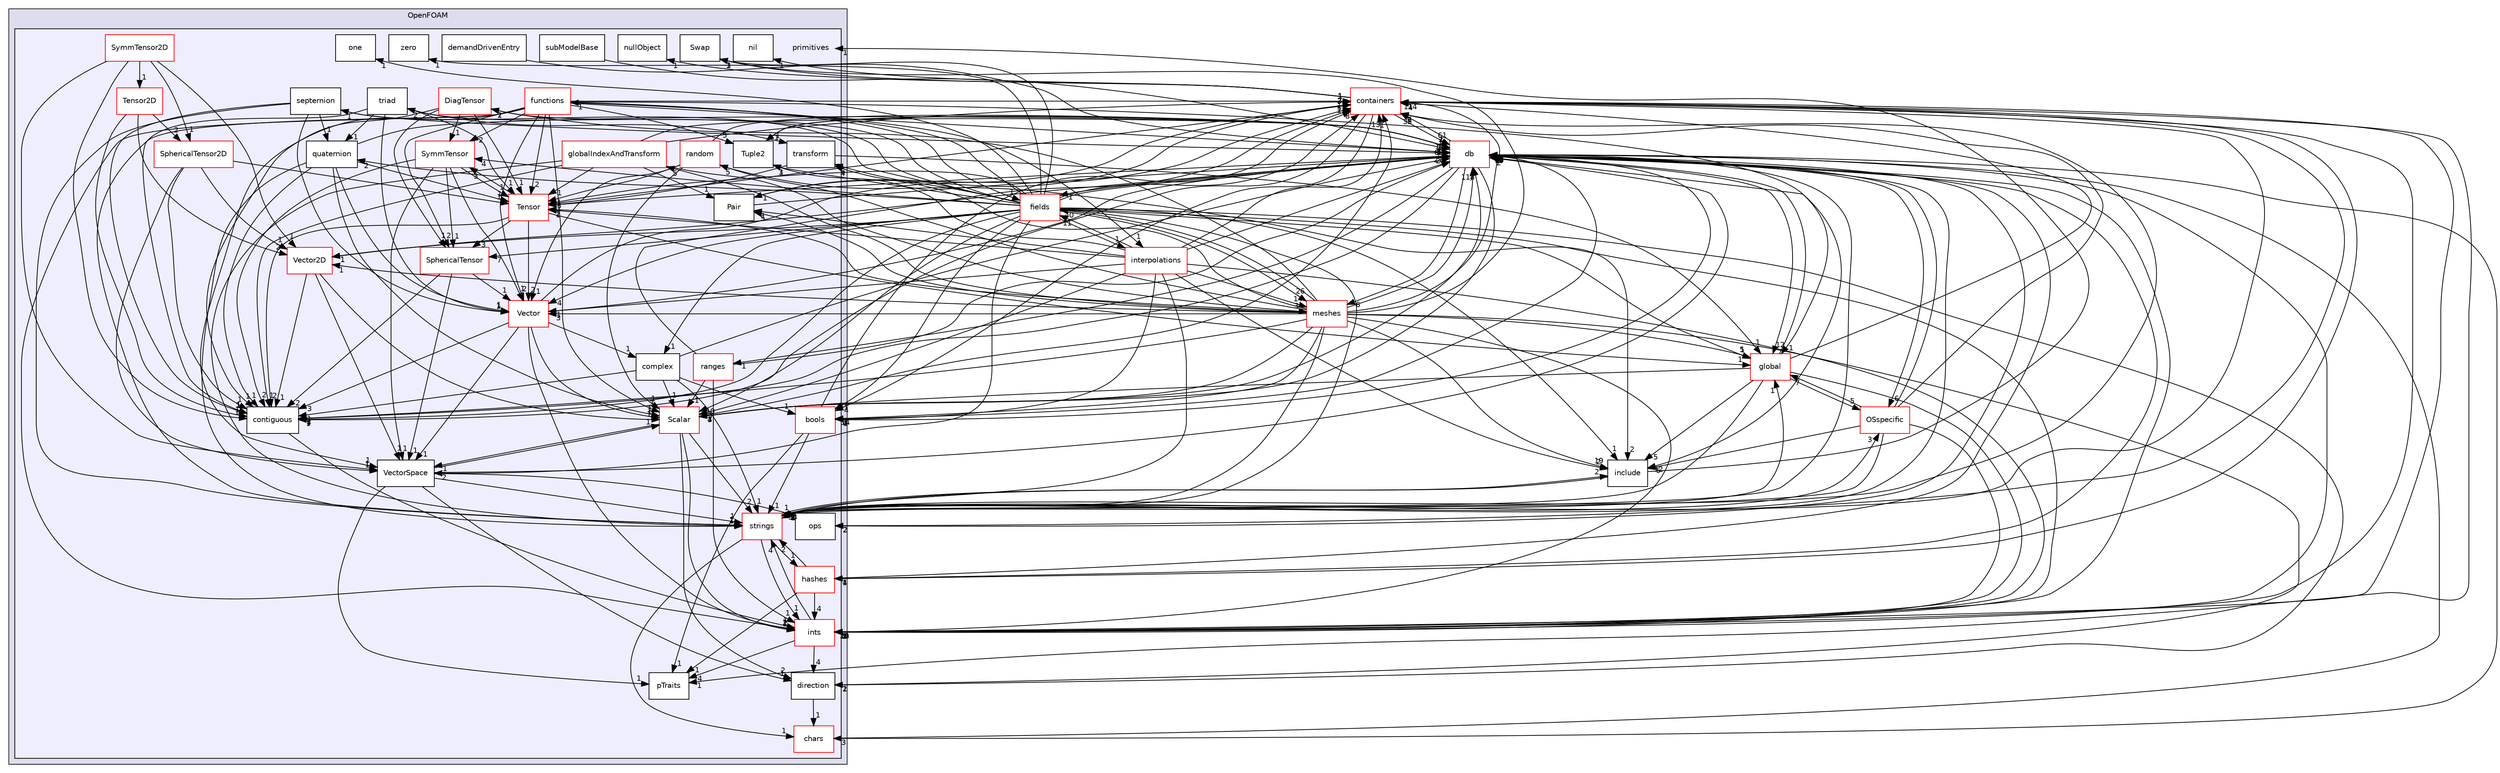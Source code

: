 digraph "src/OpenFOAM/primitives" {
  bgcolor=transparent;
  compound=true
  node [ fontsize="10", fontname="Helvetica"];
  edge [ labelfontsize="10", labelfontname="Helvetica"];
  subgraph clusterdir_c5473ff19b20e6ec4dfe5c310b3778a8 {
    graph [ bgcolor="#ddddee", pencolor="black", label="OpenFOAM" fontname="Helvetica", fontsize="10", URL="dir_c5473ff19b20e6ec4dfe5c310b3778a8.html"]
  subgraph clusterdir_3e50f45338116b169052b428016851aa {
    graph [ bgcolor="#eeeeff", pencolor="black", label="" URL="dir_3e50f45338116b169052b428016851aa.html"];
    dir_3e50f45338116b169052b428016851aa [shape=plaintext label="primitives"];
    dir_a082e25d5e52ccf3d098e28b00b761b2 [shape=box label="bools" color="red" fillcolor="white" style="filled" URL="dir_a082e25d5e52ccf3d098e28b00b761b2.html"];
    dir_88dabb3705a9b13be16987836626f570 [shape=box label="chars" color="red" fillcolor="white" style="filled" URL="dir_88dabb3705a9b13be16987836626f570.html"];
    dir_9b55caa1365775a4268140b8f5b75f1d [shape=box label="complex" color="black" fillcolor="white" style="filled" URL="dir_9b55caa1365775a4268140b8f5b75f1d.html"];
    dir_1b29830830533868fb04f0e807b2ad78 [shape=box label="contiguous" color="black" fillcolor="white" style="filled" URL="dir_1b29830830533868fb04f0e807b2ad78.html"];
    dir_1ed90ee36d758fb385aa8ec7e8669419 [shape=box label="demandDrivenEntry" color="black" fillcolor="white" style="filled" URL="dir_1ed90ee36d758fb385aa8ec7e8669419.html"];
    dir_537bace1925cccf901fb30a89ca4875a [shape=box label="DiagTensor" color="red" fillcolor="white" style="filled" URL="dir_537bace1925cccf901fb30a89ca4875a.html"];
    dir_19dbf0591cffda9f7a5a990739e1850d [shape=box label="direction" color="black" fillcolor="white" style="filled" URL="dir_19dbf0591cffda9f7a5a990739e1850d.html"];
    dir_d9e7e9a9f2a6b8c09f93ad92e1b15a84 [shape=box label="functions" color="red" fillcolor="white" style="filled" URL="dir_d9e7e9a9f2a6b8c09f93ad92e1b15a84.html"];
    dir_9dc1ed12f67003981c0fdb09742bb52c [shape=box label="globalIndexAndTransform" color="red" fillcolor="white" style="filled" URL="dir_9dc1ed12f67003981c0fdb09742bb52c.html"];
    dir_4283faa153a5178e565ef547cd992a0a [shape=box label="hashes" color="red" fillcolor="white" style="filled" URL="dir_4283faa153a5178e565ef547cd992a0a.html"];
    dir_086c067a0e64eeb439d30ae0c44248d8 [shape=box label="ints" color="red" fillcolor="white" style="filled" URL="dir_086c067a0e64eeb439d30ae0c44248d8.html"];
    dir_98f989b678dbf5309ce2e017b28f8821 [shape=box label="nil" color="black" fillcolor="white" style="filled" URL="dir_98f989b678dbf5309ce2e017b28f8821.html"];
    dir_7aca3e0a7045fc902b8f4d4bfc476d9f [shape=box label="nullObject" color="black" fillcolor="white" style="filled" URL="dir_7aca3e0a7045fc902b8f4d4bfc476d9f.html"];
    dir_688e2bf6a1af855b6f70d5e0e0f050d5 [shape=box label="one" color="black" fillcolor="white" style="filled" URL="dir_688e2bf6a1af855b6f70d5e0e0f050d5.html"];
    dir_a75a9acad7a860e8b6287c25a4913686 [shape=box label="ops" color="black" fillcolor="white" style="filled" URL="dir_a75a9acad7a860e8b6287c25a4913686.html"];
    dir_4866e0e18efe39e2716d157b44dfa36c [shape=box label="Pair" color="black" fillcolor="white" style="filled" URL="dir_4866e0e18efe39e2716d157b44dfa36c.html"];
    dir_a71222f4f105181f964ceb320add37f5 [shape=box label="pTraits" color="black" fillcolor="white" style="filled" URL="dir_a71222f4f105181f964ceb320add37f5.html"];
    dir_7f2355fb07e96b002f5e0fef21d9e5dc [shape=box label="quaternion" color="black" fillcolor="white" style="filled" URL="dir_7f2355fb07e96b002f5e0fef21d9e5dc.html"];
    dir_fe902bc9ff5b589eb0ead5d28c94889f [shape=box label="random" color="red" fillcolor="white" style="filled" URL="dir_fe902bc9ff5b589eb0ead5d28c94889f.html"];
    dir_4c2d2f51554615c82797d0537eafbb2e [shape=box label="ranges" color="red" fillcolor="white" style="filled" URL="dir_4c2d2f51554615c82797d0537eafbb2e.html"];
    dir_b4f4914e791ff496381862f16be45bae [shape=box label="Scalar" color="red" fillcolor="white" style="filled" URL="dir_b4f4914e791ff496381862f16be45bae.html"];
    dir_8ff6743b6a552605fbcfa0c2fa86cf35 [shape=box label="septernion" color="black" fillcolor="white" style="filled" URL="dir_8ff6743b6a552605fbcfa0c2fa86cf35.html"];
    dir_b065e1a4bed1b058c87ac57271f42191 [shape=box label="SphericalTensor" color="red" fillcolor="white" style="filled" URL="dir_b065e1a4bed1b058c87ac57271f42191.html"];
    dir_03cbbdc57deccee747de3682b626c91e [shape=box label="SphericalTensor2D" color="red" fillcolor="white" style="filled" URL="dir_03cbbdc57deccee747de3682b626c91e.html"];
    dir_ce1ee507886310df0e74ee2e624fbc88 [shape=box label="strings" color="red" fillcolor="white" style="filled" URL="dir_ce1ee507886310df0e74ee2e624fbc88.html"];
    dir_a5ab764987886a96b81db1b910e5c021 [shape=box label="subModelBase" color="black" fillcolor="white" style="filled" URL="dir_a5ab764987886a96b81db1b910e5c021.html"];
    dir_231fc2a74f204112d6236cb009e595a2 [shape=box label="Swap" color="black" fillcolor="white" style="filled" URL="dir_231fc2a74f204112d6236cb009e595a2.html"];
    dir_1dd80385453c5b0e9d626c2fdc4e90dc [shape=box label="SymmTensor" color="red" fillcolor="white" style="filled" URL="dir_1dd80385453c5b0e9d626c2fdc4e90dc.html"];
    dir_0c2340d1dbdaa835dd760c22e129bc79 [shape=box label="SymmTensor2D" color="red" fillcolor="white" style="filled" URL="dir_0c2340d1dbdaa835dd760c22e129bc79.html"];
    dir_15da0e2a135f43ffeb4645c968ce8ac7 [shape=box label="Tensor" color="red" fillcolor="white" style="filled" URL="dir_15da0e2a135f43ffeb4645c968ce8ac7.html"];
    dir_af3b3c32572abb73a47caea053f82d3c [shape=box label="Tensor2D" color="red" fillcolor="white" style="filled" URL="dir_af3b3c32572abb73a47caea053f82d3c.html"];
    dir_9cf74317c7eb616c4d20a1fef726f411 [shape=box label="transform" color="black" fillcolor="white" style="filled" URL="dir_9cf74317c7eb616c4d20a1fef726f411.html"];
    dir_7aa2f3f4e81b54d7787de8b5589ce6c4 [shape=box label="triad" color="black" fillcolor="white" style="filled" URL="dir_7aa2f3f4e81b54d7787de8b5589ce6c4.html"];
    dir_246f7a9c53924f474d87efd38f207066 [shape=box label="Tuple2" color="black" fillcolor="white" style="filled" URL="dir_246f7a9c53924f474d87efd38f207066.html"];
    dir_6ef5fbba1c02603637a533e2f686aa62 [shape=box label="Vector" color="red" fillcolor="white" style="filled" URL="dir_6ef5fbba1c02603637a533e2f686aa62.html"];
    dir_974ac155d7c04ce7d59446545c00b04b [shape=box label="Vector2D" color="red" fillcolor="white" style="filled" URL="dir_974ac155d7c04ce7d59446545c00b04b.html"];
    dir_67e43ffa00fdb90d8ab20f3d61175616 [shape=box label="VectorSpace" color="black" fillcolor="white" style="filled" URL="dir_67e43ffa00fdb90d8ab20f3d61175616.html"];
    dir_2de54a351530e9f436fe9bce6ce952a7 [shape=box label="zero" color="black" fillcolor="white" style="filled" URL="dir_2de54a351530e9f436fe9bce6ce952a7.html"];
  }
  }
  dir_962442b8f989d5529fab5e0f0e4ffb74 [shape=box label="fields" color="red" URL="dir_962442b8f989d5529fab5e0f0e4ffb74.html"];
  dir_19d0872053bde092be81d7fe3f56cbf7 [shape=box label="containers" color="red" URL="dir_19d0872053bde092be81d7fe3f56cbf7.html"];
  dir_e764f87aebd421bcba631b254777cd25 [shape=box label="interpolations" color="red" URL="dir_e764f87aebd421bcba631b254777cd25.html"];
  dir_aa2423979fb45fc41c393a5db370ab21 [shape=box label="meshes" color="red" URL="dir_aa2423979fb45fc41c393a5db370ab21.html"];
  dir_63c634f7a7cfd679ac26c67fb30fc32f [shape=box label="db" color="red" URL="dir_63c634f7a7cfd679ac26c67fb30fc32f.html"];
  dir_8583492183f4d27c76555f8f333dd07b [shape=box label="global" color="red" URL="dir_8583492183f4d27c76555f8f333dd07b.html"];
  dir_e954e9f5966bc1c681a414ec8bd0ee15 [shape=box label="include" URL="dir_e954e9f5966bc1c681a414ec8bd0ee15.html"];
  dir_1e7df7a7407fc4618be5c18f76eb7b99 [shape=box label="OSspecific" color="red" URL="dir_1e7df7a7407fc4618be5c18f76eb7b99.html"];
  dir_a5ab764987886a96b81db1b910e5c021->dir_63c634f7a7cfd679ac26c67fb30fc32f [headlabel="1", labeldistance=1.5 headhref="dir_002386_001943.html"];
  dir_19dbf0591cffda9f7a5a990739e1850d->dir_88dabb3705a9b13be16987836626f570 [headlabel="1", labeldistance=1.5 headhref="dir_002325_002317.html"];
  dir_af3b3c32572abb73a47caea053f82d3c->dir_03cbbdc57deccee747de3682b626c91e [headlabel="2", labeldistance=1.5 headhref="dir_002397_002376.html"];
  dir_af3b3c32572abb73a47caea053f82d3c->dir_974ac155d7c04ce7d59446545c00b04b [headlabel="2", labeldistance=1.5 headhref="dir_002397_002408.html"];
  dir_af3b3c32572abb73a47caea053f82d3c->dir_1b29830830533868fb04f0e807b2ad78 [headlabel="1", labeldistance=1.5 headhref="dir_002397_002321.html"];
  dir_962442b8f989d5529fab5e0f0e4ffb74->dir_19dbf0591cffda9f7a5a990739e1850d [headlabel="2", labeldistance=1.5 headhref="dir_002012_002325.html"];
  dir_962442b8f989d5529fab5e0f0e4ffb74->dir_19d0872053bde092be81d7fe3f56cbf7 [headlabel="8", labeldistance=1.5 headhref="dir_002012_001892.html"];
  dir_962442b8f989d5529fab5e0f0e4ffb74->dir_a082e25d5e52ccf3d098e28b00b761b2 [headlabel="1", labeldistance=1.5 headhref="dir_002012_002313.html"];
  dir_962442b8f989d5529fab5e0f0e4ffb74->dir_ce1ee507886310df0e74ee2e624fbc88 [headlabel="2", labeldistance=1.5 headhref="dir_002012_002378.html"];
  dir_962442b8f989d5529fab5e0f0e4ffb74->dir_15da0e2a135f43ffeb4645c968ce8ac7 [headlabel="5", labeldistance=1.5 headhref="dir_002012_002393.html"];
  dir_962442b8f989d5529fab5e0f0e4ffb74->dir_246f7a9c53924f474d87efd38f207066 [headlabel="1", labeldistance=1.5 headhref="dir_002012_002401.html"];
  dir_962442b8f989d5529fab5e0f0e4ffb74->dir_7f2355fb07e96b002f5e0fef21d9e5dc [headlabel="2", labeldistance=1.5 headhref="dir_002012_002360.html"];
  dir_962442b8f989d5529fab5e0f0e4ffb74->dir_231fc2a74f204112d6236cb009e595a2 [headlabel="1", labeldistance=1.5 headhref="dir_002012_002387.html"];
  dir_962442b8f989d5529fab5e0f0e4ffb74->dir_e764f87aebd421bcba631b254777cd25 [headlabel="1", labeldistance=1.5 headhref="dir_002012_002110.html"];
  dir_962442b8f989d5529fab5e0f0e4ffb74->dir_9b55caa1365775a4268140b8f5b75f1d [headlabel="1", labeldistance=1.5 headhref="dir_002012_002320.html"];
  dir_962442b8f989d5529fab5e0f0e4ffb74->dir_7aa2f3f4e81b54d7787de8b5589ce6c4 [headlabel="2", labeldistance=1.5 headhref="dir_002012_002400.html"];
  dir_962442b8f989d5529fab5e0f0e4ffb74->dir_688e2bf6a1af855b6f70d5e0e0f050d5 [headlabel="1", labeldistance=1.5 headhref="dir_002012_002356.html"];
  dir_962442b8f989d5529fab5e0f0e4ffb74->dir_aa2423979fb45fc41c393a5db370ab21 [headlabel="26", labeldistance=1.5 headhref="dir_002012_002214.html"];
  dir_962442b8f989d5529fab5e0f0e4ffb74->dir_2de54a351530e9f436fe9bce6ce952a7 [headlabel="1", labeldistance=1.5 headhref="dir_002012_002411.html"];
  dir_962442b8f989d5529fab5e0f0e4ffb74->dir_9cf74317c7eb616c4d20a1fef726f411 [headlabel="6", labeldistance=1.5 headhref="dir_002012_002399.html"];
  dir_962442b8f989d5529fab5e0f0e4ffb74->dir_b4f4914e791ff496381862f16be45bae [headlabel="10", labeldistance=1.5 headhref="dir_002012_002367.html"];
  dir_962442b8f989d5529fab5e0f0e4ffb74->dir_6ef5fbba1c02603637a533e2f686aa62 [headlabel="4", labeldistance=1.5 headhref="dir_002012_002402.html"];
  dir_962442b8f989d5529fab5e0f0e4ffb74->dir_63c634f7a7cfd679ac26c67fb30fc32f [headlabel="62", labeldistance=1.5 headhref="dir_002012_001943.html"];
  dir_962442b8f989d5529fab5e0f0e4ffb74->dir_8583492183f4d27c76555f8f333dd07b [headlabel="1", labeldistance=1.5 headhref="dir_002012_002088.html"];
  dir_962442b8f989d5529fab5e0f0e4ffb74->dir_67e43ffa00fdb90d8ab20f3d61175616 [headlabel="2", labeldistance=1.5 headhref="dir_002012_002410.html"];
  dir_962442b8f989d5529fab5e0f0e4ffb74->dir_537bace1925cccf901fb30a89ca4875a [headlabel="2", labeldistance=1.5 headhref="dir_002012_002323.html"];
  dir_962442b8f989d5529fab5e0f0e4ffb74->dir_8ff6743b6a552605fbcfa0c2fa86cf35 [headlabel="1", labeldistance=1.5 headhref="dir_002012_002372.html"];
  dir_962442b8f989d5529fab5e0f0e4ffb74->dir_974ac155d7c04ce7d59446545c00b04b [headlabel="1", labeldistance=1.5 headhref="dir_002012_002408.html"];
  dir_962442b8f989d5529fab5e0f0e4ffb74->dir_d9e7e9a9f2a6b8c09f93ad92e1b15a84 [headlabel="1", labeldistance=1.5 headhref="dir_002012_002326.html"];
  dir_962442b8f989d5529fab5e0f0e4ffb74->dir_e954e9f5966bc1c681a414ec8bd0ee15 [headlabel="1", labeldistance=1.5 headhref="dir_002012_002109.html"];
  dir_962442b8f989d5529fab5e0f0e4ffb74->dir_b065e1a4bed1b058c87ac57271f42191 [headlabel="7", labeldistance=1.5 headhref="dir_002012_002373.html"];
  dir_962442b8f989d5529fab5e0f0e4ffb74->dir_1b29830830533868fb04f0e807b2ad78 [headlabel="1", labeldistance=1.5 headhref="dir_002012_002321.html"];
  dir_962442b8f989d5529fab5e0f0e4ffb74->dir_086c067a0e64eeb439d30ae0c44248d8 [headlabel="5", labeldistance=1.5 headhref="dir_002012_002344.html"];
  dir_962442b8f989d5529fab5e0f0e4ffb74->dir_1dd80385453c5b0e9d626c2fdc4e90dc [headlabel="4", labeldistance=1.5 headhref="dir_002012_002388.html"];
  dir_19d0872053bde092be81d7fe3f56cbf7->dir_a082e25d5e52ccf3d098e28b00b761b2 [headlabel="4", labeldistance=1.5 headhref="dir_001892_002313.html"];
  dir_19d0872053bde092be81d7fe3f56cbf7->dir_ce1ee507886310df0e74ee2e624fbc88 [headlabel="5", labeldistance=1.5 headhref="dir_001892_002378.html"];
  dir_19d0872053bde092be81d7fe3f56cbf7->dir_231fc2a74f204112d6236cb009e595a2 [headlabel="1", labeldistance=1.5 headhref="dir_001892_002387.html"];
  dir_19d0872053bde092be81d7fe3f56cbf7->dir_98f989b678dbf5309ce2e017b28f8821 [headlabel="1", labeldistance=1.5 headhref="dir_001892_002354.html"];
  dir_19d0872053bde092be81d7fe3f56cbf7->dir_a75a9acad7a860e8b6287c25a4913686 [headlabel="2", labeldistance=1.5 headhref="dir_001892_002357.html"];
  dir_19d0872053bde092be81d7fe3f56cbf7->dir_63c634f7a7cfd679ac26c67fb30fc32f [headlabel="61", labeldistance=1.5 headhref="dir_001892_001943.html"];
  dir_19d0872053bde092be81d7fe3f56cbf7->dir_4866e0e18efe39e2716d157b44dfa36c [headlabel="1", labeldistance=1.5 headhref="dir_001892_002358.html"];
  dir_19d0872053bde092be81d7fe3f56cbf7->dir_a71222f4f105181f964ceb320add37f5 [headlabel="1", labeldistance=1.5 headhref="dir_001892_002359.html"];
  dir_19d0872053bde092be81d7fe3f56cbf7->dir_7aca3e0a7045fc902b8f4d4bfc476d9f [headlabel="1", labeldistance=1.5 headhref="dir_001892_002355.html"];
  dir_19d0872053bde092be81d7fe3f56cbf7->dir_1b29830830533868fb04f0e807b2ad78 [headlabel="7", labeldistance=1.5 headhref="dir_001892_002321.html"];
  dir_19d0872053bde092be81d7fe3f56cbf7->dir_086c067a0e64eeb439d30ae0c44248d8 [headlabel="24", labeldistance=1.5 headhref="dir_001892_002344.html"];
  dir_19d0872053bde092be81d7fe3f56cbf7->dir_4283faa153a5178e565ef547cd992a0a [headlabel="1", labeldistance=1.5 headhref="dir_001892_002340.html"];
  dir_ce1ee507886310df0e74ee2e624fbc88->dir_19d0872053bde092be81d7fe3f56cbf7 [headlabel="7", labeldistance=1.5 headhref="dir_002378_001892.html"];
  dir_ce1ee507886310df0e74ee2e624fbc88->dir_63c634f7a7cfd679ac26c67fb30fc32f [headlabel="13", labeldistance=1.5 headhref="dir_002378_001943.html"];
  dir_ce1ee507886310df0e74ee2e624fbc88->dir_88dabb3705a9b13be16987836626f570 [headlabel="1", labeldistance=1.5 headhref="dir_002378_002317.html"];
  dir_ce1ee507886310df0e74ee2e624fbc88->dir_8583492183f4d27c76555f8f333dd07b [headlabel="1", labeldistance=1.5 headhref="dir_002378_002088.html"];
  dir_ce1ee507886310df0e74ee2e624fbc88->dir_e954e9f5966bc1c681a414ec8bd0ee15 [headlabel="2", labeldistance=1.5 headhref="dir_002378_002109.html"];
  dir_ce1ee507886310df0e74ee2e624fbc88->dir_086c067a0e64eeb439d30ae0c44248d8 [headlabel="1", labeldistance=1.5 headhref="dir_002378_002344.html"];
  dir_ce1ee507886310df0e74ee2e624fbc88->dir_4283faa153a5178e565ef547cd992a0a [headlabel="1", labeldistance=1.5 headhref="dir_002378_002340.html"];
  dir_ce1ee507886310df0e74ee2e624fbc88->dir_1e7df7a7407fc4618be5c18f76eb7b99 [headlabel="3", labeldistance=1.5 headhref="dir_002378_002412.html"];
  dir_a082e25d5e52ccf3d098e28b00b761b2->dir_19d0872053bde092be81d7fe3f56cbf7 [headlabel="1", labeldistance=1.5 headhref="dir_002313_001892.html"];
  dir_a082e25d5e52ccf3d098e28b00b761b2->dir_ce1ee507886310df0e74ee2e624fbc88 [headlabel="1", labeldistance=1.5 headhref="dir_002313_002378.html"];
  dir_a082e25d5e52ccf3d098e28b00b761b2->dir_63c634f7a7cfd679ac26c67fb30fc32f [headlabel="6", labeldistance=1.5 headhref="dir_002313_001943.html"];
  dir_a082e25d5e52ccf3d098e28b00b761b2->dir_a71222f4f105181f964ceb320add37f5 [headlabel="1", labeldistance=1.5 headhref="dir_002313_002359.html"];
  dir_15da0e2a135f43ffeb4645c968ce8ac7->dir_19d0872053bde092be81d7fe3f56cbf7 [headlabel="3", labeldistance=1.5 headhref="dir_002393_001892.html"];
  dir_15da0e2a135f43ffeb4645c968ce8ac7->dir_6ef5fbba1c02603637a533e2f686aa62 [headlabel="2", labeldistance=1.5 headhref="dir_002393_002402.html"];
  dir_15da0e2a135f43ffeb4645c968ce8ac7->dir_63c634f7a7cfd679ac26c67fb30fc32f [headlabel="3", labeldistance=1.5 headhref="dir_002393_001943.html"];
  dir_15da0e2a135f43ffeb4645c968ce8ac7->dir_8583492183f4d27c76555f8f333dd07b [headlabel="1", labeldistance=1.5 headhref="dir_002393_002088.html"];
  dir_15da0e2a135f43ffeb4645c968ce8ac7->dir_b065e1a4bed1b058c87ac57271f42191 [headlabel="3", labeldistance=1.5 headhref="dir_002393_002373.html"];
  dir_15da0e2a135f43ffeb4645c968ce8ac7->dir_1b29830830533868fb04f0e807b2ad78 [headlabel="2", labeldistance=1.5 headhref="dir_002393_002321.html"];
  dir_15da0e2a135f43ffeb4645c968ce8ac7->dir_1dd80385453c5b0e9d626c2fdc4e90dc [headlabel="3", labeldistance=1.5 headhref="dir_002393_002388.html"];
  dir_246f7a9c53924f474d87efd38f207066->dir_63c634f7a7cfd679ac26c67fb30fc32f [headlabel="1", labeldistance=1.5 headhref="dir_002401_001943.html"];
  dir_7f2355fb07e96b002f5e0fef21d9e5dc->dir_ce1ee507886310df0e74ee2e624fbc88 [headlabel="1", labeldistance=1.5 headhref="dir_002360_002378.html"];
  dir_7f2355fb07e96b002f5e0fef21d9e5dc->dir_15da0e2a135f43ffeb4645c968ce8ac7 [headlabel="1", labeldistance=1.5 headhref="dir_002360_002393.html"];
  dir_7f2355fb07e96b002f5e0fef21d9e5dc->dir_b4f4914e791ff496381862f16be45bae [headlabel="1", labeldistance=1.5 headhref="dir_002360_002367.html"];
  dir_7f2355fb07e96b002f5e0fef21d9e5dc->dir_6ef5fbba1c02603637a533e2f686aa62 [headlabel="1", labeldistance=1.5 headhref="dir_002360_002402.html"];
  dir_7f2355fb07e96b002f5e0fef21d9e5dc->dir_63c634f7a7cfd679ac26c67fb30fc32f [headlabel="2", labeldistance=1.5 headhref="dir_002360_001943.html"];
  dir_7f2355fb07e96b002f5e0fef21d9e5dc->dir_1b29830830533868fb04f0e807b2ad78 [headlabel="1", labeldistance=1.5 headhref="dir_002360_002321.html"];
  dir_e764f87aebd421bcba631b254777cd25->dir_962442b8f989d5529fab5e0f0e4ffb74 [headlabel="11", labeldistance=1.5 headhref="dir_002110_002012.html"];
  dir_e764f87aebd421bcba631b254777cd25->dir_19d0872053bde092be81d7fe3f56cbf7 [headlabel="13", labeldistance=1.5 headhref="dir_002110_001892.html"];
  dir_e764f87aebd421bcba631b254777cd25->dir_a082e25d5e52ccf3d098e28b00b761b2 [headlabel="1", labeldistance=1.5 headhref="dir_002110_002313.html"];
  dir_e764f87aebd421bcba631b254777cd25->dir_ce1ee507886310df0e74ee2e624fbc88 [headlabel="2", labeldistance=1.5 headhref="dir_002110_002378.html"];
  dir_e764f87aebd421bcba631b254777cd25->dir_15da0e2a135f43ffeb4645c968ce8ac7 [headlabel="1", labeldistance=1.5 headhref="dir_002110_002393.html"];
  dir_e764f87aebd421bcba631b254777cd25->dir_246f7a9c53924f474d87efd38f207066 [headlabel="3", labeldistance=1.5 headhref="dir_002110_002401.html"];
  dir_e764f87aebd421bcba631b254777cd25->dir_aa2423979fb45fc41c393a5db370ab21 [headlabel="14", labeldistance=1.5 headhref="dir_002110_002214.html"];
  dir_e764f87aebd421bcba631b254777cd25->dir_b4f4914e791ff496381862f16be45bae [headlabel="3", labeldistance=1.5 headhref="dir_002110_002367.html"];
  dir_e764f87aebd421bcba631b254777cd25->dir_6ef5fbba1c02603637a533e2f686aa62 [headlabel="1", labeldistance=1.5 headhref="dir_002110_002402.html"];
  dir_e764f87aebd421bcba631b254777cd25->dir_63c634f7a7cfd679ac26c67fb30fc32f [headlabel="21", labeldistance=1.5 headhref="dir_002110_001943.html"];
  dir_e764f87aebd421bcba631b254777cd25->dir_4866e0e18efe39e2716d157b44dfa36c [headlabel="1", labeldistance=1.5 headhref="dir_002110_002358.html"];
  dir_e764f87aebd421bcba631b254777cd25->dir_e954e9f5966bc1c681a414ec8bd0ee15 [headlabel="2", labeldistance=1.5 headhref="dir_002110_002109.html"];
  dir_e764f87aebd421bcba631b254777cd25->dir_086c067a0e64eeb439d30ae0c44248d8 [headlabel="2", labeldistance=1.5 headhref="dir_002110_002344.html"];
  dir_fe902bc9ff5b589eb0ead5d28c94889f->dir_15da0e2a135f43ffeb4645c968ce8ac7 [headlabel="1", labeldistance=1.5 headhref="dir_002361_002393.html"];
  dir_fe902bc9ff5b589eb0ead5d28c94889f->dir_b4f4914e791ff496381862f16be45bae [headlabel="1", labeldistance=1.5 headhref="dir_002361_002367.html"];
  dir_fe902bc9ff5b589eb0ead5d28c94889f->dir_6ef5fbba1c02603637a533e2f686aa62 [headlabel="1", labeldistance=1.5 headhref="dir_002361_002402.html"];
  dir_fe902bc9ff5b589eb0ead5d28c94889f->dir_63c634f7a7cfd679ac26c67fb30fc32f [headlabel="2", labeldistance=1.5 headhref="dir_002361_001943.html"];
  dir_fe902bc9ff5b589eb0ead5d28c94889f->dir_e954e9f5966bc1c681a414ec8bd0ee15 [headlabel="2", labeldistance=1.5 headhref="dir_002361_002109.html"];
  dir_9b55caa1365775a4268140b8f5b75f1d->dir_ce1ee507886310df0e74ee2e624fbc88 [headlabel="1", labeldistance=1.5 headhref="dir_002320_002378.html"];
  dir_9b55caa1365775a4268140b8f5b75f1d->dir_a082e25d5e52ccf3d098e28b00b761b2 [headlabel="1", labeldistance=1.5 headhref="dir_002320_002313.html"];
  dir_9b55caa1365775a4268140b8f5b75f1d->dir_b4f4914e791ff496381862f16be45bae [headlabel="1", labeldistance=1.5 headhref="dir_002320_002367.html"];
  dir_9b55caa1365775a4268140b8f5b75f1d->dir_63c634f7a7cfd679ac26c67fb30fc32f [headlabel="1", labeldistance=1.5 headhref="dir_002320_001943.html"];
  dir_9b55caa1365775a4268140b8f5b75f1d->dir_1b29830830533868fb04f0e807b2ad78 [headlabel="1", labeldistance=1.5 headhref="dir_002320_002321.html"];
  dir_7aa2f3f4e81b54d7787de8b5589ce6c4->dir_15da0e2a135f43ffeb4645c968ce8ac7 [headlabel="1", labeldistance=1.5 headhref="dir_002400_002393.html"];
  dir_7aa2f3f4e81b54d7787de8b5589ce6c4->dir_7f2355fb07e96b002f5e0fef21d9e5dc [headlabel="1", labeldistance=1.5 headhref="dir_002400_002360.html"];
  dir_7aa2f3f4e81b54d7787de8b5589ce6c4->dir_9cf74317c7eb616c4d20a1fef726f411 [headlabel="1", labeldistance=1.5 headhref="dir_002400_002399.html"];
  dir_7aa2f3f4e81b54d7787de8b5589ce6c4->dir_6ef5fbba1c02603637a533e2f686aa62 [headlabel="1", labeldistance=1.5 headhref="dir_002400_002402.html"];
  dir_7aa2f3f4e81b54d7787de8b5589ce6c4->dir_1b29830830533868fb04f0e807b2ad78 [headlabel="1", labeldistance=1.5 headhref="dir_002400_002321.html"];
  dir_aa2423979fb45fc41c393a5db370ab21->dir_19dbf0591cffda9f7a5a990739e1850d [headlabel="1", labeldistance=1.5 headhref="dir_002214_002325.html"];
  dir_aa2423979fb45fc41c393a5db370ab21->dir_962442b8f989d5529fab5e0f0e4ffb74 [headlabel="40", labeldistance=1.5 headhref="dir_002214_002012.html"];
  dir_aa2423979fb45fc41c393a5db370ab21->dir_19d0872053bde092be81d7fe3f56cbf7 [headlabel="114", labeldistance=1.5 headhref="dir_002214_001892.html"];
  dir_aa2423979fb45fc41c393a5db370ab21->dir_ce1ee507886310df0e74ee2e624fbc88 [headlabel="7", labeldistance=1.5 headhref="dir_002214_002378.html"];
  dir_aa2423979fb45fc41c393a5db370ab21->dir_a082e25d5e52ccf3d098e28b00b761b2 [headlabel="14", labeldistance=1.5 headhref="dir_002214_002313.html"];
  dir_aa2423979fb45fc41c393a5db370ab21->dir_15da0e2a135f43ffeb4645c968ce8ac7 [headlabel="2", labeldistance=1.5 headhref="dir_002214_002393.html"];
  dir_aa2423979fb45fc41c393a5db370ab21->dir_231fc2a74f204112d6236cb009e595a2 [headlabel="3", labeldistance=1.5 headhref="dir_002214_002387.html"];
  dir_aa2423979fb45fc41c393a5db370ab21->dir_fe902bc9ff5b589eb0ead5d28c94889f [headlabel="5", labeldistance=1.5 headhref="dir_002214_002361.html"];
  dir_aa2423979fb45fc41c393a5db370ab21->dir_9cf74317c7eb616c4d20a1fef726f411 [headlabel="4", labeldistance=1.5 headhref="dir_002214_002399.html"];
  dir_aa2423979fb45fc41c393a5db370ab21->dir_b4f4914e791ff496381862f16be45bae [headlabel="3", labeldistance=1.5 headhref="dir_002214_002367.html"];
  dir_aa2423979fb45fc41c393a5db370ab21->dir_6ef5fbba1c02603637a533e2f686aa62 [headlabel="3", labeldistance=1.5 headhref="dir_002214_002402.html"];
  dir_aa2423979fb45fc41c393a5db370ab21->dir_63c634f7a7cfd679ac26c67fb30fc32f [headlabel="118", labeldistance=1.5 headhref="dir_002214_001943.html"];
  dir_aa2423979fb45fc41c393a5db370ab21->dir_4866e0e18efe39e2716d157b44dfa36c [headlabel="5", labeldistance=1.5 headhref="dir_002214_002358.html"];
  dir_aa2423979fb45fc41c393a5db370ab21->dir_8583492183f4d27c76555f8f333dd07b [headlabel="5", labeldistance=1.5 headhref="dir_002214_002088.html"];
  dir_aa2423979fb45fc41c393a5db370ab21->dir_537bace1925cccf901fb30a89ca4875a [headlabel="1", labeldistance=1.5 headhref="dir_002214_002323.html"];
  dir_aa2423979fb45fc41c393a5db370ab21->dir_974ac155d7c04ce7d59446545c00b04b [headlabel="1", labeldistance=1.5 headhref="dir_002214_002408.html"];
  dir_aa2423979fb45fc41c393a5db370ab21->dir_e954e9f5966bc1c681a414ec8bd0ee15 [headlabel="19", labeldistance=1.5 headhref="dir_002214_002109.html"];
  dir_aa2423979fb45fc41c393a5db370ab21->dir_1b29830830533868fb04f0e807b2ad78 [headlabel="1", labeldistance=1.5 headhref="dir_002214_002321.html"];
  dir_aa2423979fb45fc41c393a5db370ab21->dir_086c067a0e64eeb439d30ae0c44248d8 [headlabel="29", labeldistance=1.5 headhref="dir_002214_002344.html"];
  dir_aa2423979fb45fc41c393a5db370ab21->dir_9dc1ed12f67003981c0fdb09742bb52c [headlabel="5", labeldistance=1.5 headhref="dir_002214_002338.html"];
  dir_03cbbdc57deccee747de3682b626c91e->dir_15da0e2a135f43ffeb4645c968ce8ac7 [headlabel="1", labeldistance=1.5 headhref="dir_002376_002393.html"];
  dir_03cbbdc57deccee747de3682b626c91e->dir_67e43ffa00fdb90d8ab20f3d61175616 [headlabel="1", labeldistance=1.5 headhref="dir_002376_002410.html"];
  dir_03cbbdc57deccee747de3682b626c91e->dir_974ac155d7c04ce7d59446545c00b04b [headlabel="1", labeldistance=1.5 headhref="dir_002376_002408.html"];
  dir_03cbbdc57deccee747de3682b626c91e->dir_1b29830830533868fb04f0e807b2ad78 [headlabel="1", labeldistance=1.5 headhref="dir_002376_002321.html"];
  dir_9cf74317c7eb616c4d20a1fef726f411->dir_15da0e2a135f43ffeb4645c968ce8ac7 [headlabel="1", labeldistance=1.5 headhref="dir_002399_002393.html"];
  dir_9cf74317c7eb616c4d20a1fef726f411->dir_8583492183f4d27c76555f8f333dd07b [headlabel="1", labeldistance=1.5 headhref="dir_002399_002088.html"];
  dir_b4f4914e791ff496381862f16be45bae->dir_19dbf0591cffda9f7a5a990739e1850d [headlabel="2", labeldistance=1.5 headhref="dir_002367_002325.html"];
  dir_b4f4914e791ff496381862f16be45bae->dir_19d0872053bde092be81d7fe3f56cbf7 [headlabel="1", labeldistance=1.5 headhref="dir_002367_001892.html"];
  dir_b4f4914e791ff496381862f16be45bae->dir_ce1ee507886310df0e74ee2e624fbc88 [headlabel="2", labeldistance=1.5 headhref="dir_002367_002378.html"];
  dir_b4f4914e791ff496381862f16be45bae->dir_63c634f7a7cfd679ac26c67fb30fc32f [headlabel="7", labeldistance=1.5 headhref="dir_002367_001943.html"];
  dir_b4f4914e791ff496381862f16be45bae->dir_67e43ffa00fdb90d8ab20f3d61175616 [headlabel="1", labeldistance=1.5 headhref="dir_002367_002410.html"];
  dir_b4f4914e791ff496381862f16be45bae->dir_086c067a0e64eeb439d30ae0c44248d8 [headlabel="1", labeldistance=1.5 headhref="dir_002367_002344.html"];
  dir_6ef5fbba1c02603637a533e2f686aa62->dir_19d0872053bde092be81d7fe3f56cbf7 [headlabel="1", labeldistance=1.5 headhref="dir_002402_001892.html"];
  dir_6ef5fbba1c02603637a533e2f686aa62->dir_9b55caa1365775a4268140b8f5b75f1d [headlabel="1", labeldistance=1.5 headhref="dir_002402_002320.html"];
  dir_6ef5fbba1c02603637a533e2f686aa62->dir_b4f4914e791ff496381862f16be45bae [headlabel="1", labeldistance=1.5 headhref="dir_002402_002367.html"];
  dir_6ef5fbba1c02603637a533e2f686aa62->dir_63c634f7a7cfd679ac26c67fb30fc32f [headlabel="5", labeldistance=1.5 headhref="dir_002402_001943.html"];
  dir_6ef5fbba1c02603637a533e2f686aa62->dir_67e43ffa00fdb90d8ab20f3d61175616 [headlabel="1", labeldistance=1.5 headhref="dir_002402_002410.html"];
  dir_6ef5fbba1c02603637a533e2f686aa62->dir_1b29830830533868fb04f0e807b2ad78 [headlabel="3", labeldistance=1.5 headhref="dir_002402_002321.html"];
  dir_6ef5fbba1c02603637a533e2f686aa62->dir_086c067a0e64eeb439d30ae0c44248d8 [headlabel="1", labeldistance=1.5 headhref="dir_002402_002344.html"];
  dir_63c634f7a7cfd679ac26c67fb30fc32f->dir_962442b8f989d5529fab5e0f0e4ffb74 [headlabel="1", labeldistance=1.5 headhref="dir_001943_002012.html"];
  dir_63c634f7a7cfd679ac26c67fb30fc32f->dir_19d0872053bde092be81d7fe3f56cbf7 [headlabel="35", labeldistance=1.5 headhref="dir_001943_001892.html"];
  dir_63c634f7a7cfd679ac26c67fb30fc32f->dir_a082e25d5e52ccf3d098e28b00b761b2 [headlabel="4", labeldistance=1.5 headhref="dir_001943_002313.html"];
  dir_63c634f7a7cfd679ac26c67fb30fc32f->dir_ce1ee507886310df0e74ee2e624fbc88 [headlabel="33", labeldistance=1.5 headhref="dir_001943_002378.html"];
  dir_63c634f7a7cfd679ac26c67fb30fc32f->dir_246f7a9c53924f474d87efd38f207066 [headlabel="1", labeldistance=1.5 headhref="dir_001943_002401.html"];
  dir_63c634f7a7cfd679ac26c67fb30fc32f->dir_aa2423979fb45fc41c393a5db370ab21 [headlabel="6", labeldistance=1.5 headhref="dir_001943_002214.html"];
  dir_63c634f7a7cfd679ac26c67fb30fc32f->dir_a75a9acad7a860e8b6287c25a4913686 [headlabel="2", labeldistance=1.5 headhref="dir_001943_002357.html"];
  dir_63c634f7a7cfd679ac26c67fb30fc32f->dir_b4f4914e791ff496381862f16be45bae [headlabel="4", labeldistance=1.5 headhref="dir_001943_002367.html"];
  dir_63c634f7a7cfd679ac26c67fb30fc32f->dir_88dabb3705a9b13be16987836626f570 [headlabel="3", labeldistance=1.5 headhref="dir_001943_002317.html"];
  dir_63c634f7a7cfd679ac26c67fb30fc32f->dir_8583492183f4d27c76555f8f333dd07b [headlabel="12", labeldistance=1.5 headhref="dir_001943_002088.html"];
  dir_63c634f7a7cfd679ac26c67fb30fc32f->dir_4c2d2f51554615c82797d0537eafbb2e [headlabel="1", labeldistance=1.5 headhref="dir_001943_002364.html"];
  dir_63c634f7a7cfd679ac26c67fb30fc32f->dir_974ac155d7c04ce7d59446545c00b04b [headlabel="1", labeldistance=1.5 headhref="dir_001943_002408.html"];
  dir_63c634f7a7cfd679ac26c67fb30fc32f->dir_e954e9f5966bc1c681a414ec8bd0ee15 [headlabel="12", labeldistance=1.5 headhref="dir_001943_002109.html"];
  dir_63c634f7a7cfd679ac26c67fb30fc32f->dir_1b29830830533868fb04f0e807b2ad78 [headlabel="4", labeldistance=1.5 headhref="dir_001943_002321.html"];
  dir_63c634f7a7cfd679ac26c67fb30fc32f->dir_086c067a0e64eeb439d30ae0c44248d8 [headlabel="16", labeldistance=1.5 headhref="dir_001943_002344.html"];
  dir_63c634f7a7cfd679ac26c67fb30fc32f->dir_4283faa153a5178e565ef547cd992a0a [headlabel="4", labeldistance=1.5 headhref="dir_001943_002340.html"];
  dir_63c634f7a7cfd679ac26c67fb30fc32f->dir_1e7df7a7407fc4618be5c18f76eb7b99 [headlabel="6", labeldistance=1.5 headhref="dir_001943_002412.html"];
  dir_1ed90ee36d758fb385aa8ec7e8669419->dir_63c634f7a7cfd679ac26c67fb30fc32f [headlabel="1", labeldistance=1.5 headhref="dir_002322_001943.html"];
  dir_4866e0e18efe39e2716d157b44dfa36c->dir_19d0872053bde092be81d7fe3f56cbf7 [headlabel="2", labeldistance=1.5 headhref="dir_002358_001892.html"];
  dir_4866e0e18efe39e2716d157b44dfa36c->dir_63c634f7a7cfd679ac26c67fb30fc32f [headlabel="1", labeldistance=1.5 headhref="dir_002358_001943.html"];
  dir_88dabb3705a9b13be16987836626f570->dir_63c634f7a7cfd679ac26c67fb30fc32f [headlabel="4", labeldistance=1.5 headhref="dir_002317_001943.html"];
  dir_8583492183f4d27c76555f8f333dd07b->dir_19d0872053bde092be81d7fe3f56cbf7 [headlabel="4", labeldistance=1.5 headhref="dir_002088_001892.html"];
  dir_8583492183f4d27c76555f8f333dd07b->dir_ce1ee507886310df0e74ee2e624fbc88 [headlabel="5", labeldistance=1.5 headhref="dir_002088_002378.html"];
  dir_8583492183f4d27c76555f8f333dd07b->dir_b4f4914e791ff496381862f16be45bae [headlabel="1", labeldistance=1.5 headhref="dir_002088_002367.html"];
  dir_8583492183f4d27c76555f8f333dd07b->dir_63c634f7a7cfd679ac26c67fb30fc32f [headlabel="15", labeldistance=1.5 headhref="dir_002088_001943.html"];
  dir_8583492183f4d27c76555f8f333dd07b->dir_e954e9f5966bc1c681a414ec8bd0ee15 [headlabel="5", labeldistance=1.5 headhref="dir_002088_002109.html"];
  dir_8583492183f4d27c76555f8f333dd07b->dir_086c067a0e64eeb439d30ae0c44248d8 [headlabel="2", labeldistance=1.5 headhref="dir_002088_002344.html"];
  dir_8583492183f4d27c76555f8f333dd07b->dir_1e7df7a7407fc4618be5c18f76eb7b99 [headlabel="5", labeldistance=1.5 headhref="dir_002088_002412.html"];
  dir_4c2d2f51554615c82797d0537eafbb2e->dir_19d0872053bde092be81d7fe3f56cbf7 [headlabel="5", labeldistance=1.5 headhref="dir_002364_001892.html"];
  dir_4c2d2f51554615c82797d0537eafbb2e->dir_b4f4914e791ff496381862f16be45bae [headlabel="1", labeldistance=1.5 headhref="dir_002364_002367.html"];
  dir_4c2d2f51554615c82797d0537eafbb2e->dir_63c634f7a7cfd679ac26c67fb30fc32f [headlabel="2", labeldistance=1.5 headhref="dir_002364_001943.html"];
  dir_4c2d2f51554615c82797d0537eafbb2e->dir_086c067a0e64eeb439d30ae0c44248d8 [headlabel="1", labeldistance=1.5 headhref="dir_002364_002344.html"];
  dir_67e43ffa00fdb90d8ab20f3d61175616->dir_19dbf0591cffda9f7a5a990739e1850d [headlabel="1", labeldistance=1.5 headhref="dir_002410_002325.html"];
  dir_67e43ffa00fdb90d8ab20f3d61175616->dir_ce1ee507886310df0e74ee2e624fbc88 [headlabel="1", labeldistance=1.5 headhref="dir_002410_002378.html"];
  dir_67e43ffa00fdb90d8ab20f3d61175616->dir_a75a9acad7a860e8b6287c25a4913686 [headlabel="1", labeldistance=1.5 headhref="dir_002410_002357.html"];
  dir_67e43ffa00fdb90d8ab20f3d61175616->dir_b4f4914e791ff496381862f16be45bae [headlabel="1", labeldistance=1.5 headhref="dir_002410_002367.html"];
  dir_67e43ffa00fdb90d8ab20f3d61175616->dir_63c634f7a7cfd679ac26c67fb30fc32f [headlabel="2", labeldistance=1.5 headhref="dir_002410_001943.html"];
  dir_67e43ffa00fdb90d8ab20f3d61175616->dir_a71222f4f105181f964ceb320add37f5 [headlabel="1", labeldistance=1.5 headhref="dir_002410_002359.html"];
  dir_537bace1925cccf901fb30a89ca4875a->dir_15da0e2a135f43ffeb4645c968ce8ac7 [headlabel="1", labeldistance=1.5 headhref="dir_002323_002393.html"];
  dir_537bace1925cccf901fb30a89ca4875a->dir_b065e1a4bed1b058c87ac57271f42191 [headlabel="1", labeldistance=1.5 headhref="dir_002323_002373.html"];
  dir_537bace1925cccf901fb30a89ca4875a->dir_1b29830830533868fb04f0e807b2ad78 [headlabel="1", labeldistance=1.5 headhref="dir_002323_002321.html"];
  dir_537bace1925cccf901fb30a89ca4875a->dir_1dd80385453c5b0e9d626c2fdc4e90dc [headlabel="1", labeldistance=1.5 headhref="dir_002323_002388.html"];
  dir_8ff6743b6a552605fbcfa0c2fa86cf35->dir_ce1ee507886310df0e74ee2e624fbc88 [headlabel="1", labeldistance=1.5 headhref="dir_002372_002378.html"];
  dir_8ff6743b6a552605fbcfa0c2fa86cf35->dir_7f2355fb07e96b002f5e0fef21d9e5dc [headlabel="1", labeldistance=1.5 headhref="dir_002372_002360.html"];
  dir_8ff6743b6a552605fbcfa0c2fa86cf35->dir_6ef5fbba1c02603637a533e2f686aa62 [headlabel="1", labeldistance=1.5 headhref="dir_002372_002402.html"];
  dir_8ff6743b6a552605fbcfa0c2fa86cf35->dir_63c634f7a7cfd679ac26c67fb30fc32f [headlabel="2", labeldistance=1.5 headhref="dir_002372_001943.html"];
  dir_8ff6743b6a552605fbcfa0c2fa86cf35->dir_1b29830830533868fb04f0e807b2ad78 [headlabel="1", labeldistance=1.5 headhref="dir_002372_002321.html"];
  dir_974ac155d7c04ce7d59446545c00b04b->dir_b4f4914e791ff496381862f16be45bae [headlabel="1", labeldistance=1.5 headhref="dir_002408_002367.html"];
  dir_974ac155d7c04ce7d59446545c00b04b->dir_67e43ffa00fdb90d8ab20f3d61175616 [headlabel="1", labeldistance=1.5 headhref="dir_002408_002410.html"];
  dir_974ac155d7c04ce7d59446545c00b04b->dir_1b29830830533868fb04f0e807b2ad78 [headlabel="1", labeldistance=1.5 headhref="dir_002408_002321.html"];
  dir_d9e7e9a9f2a6b8c09f93ad92e1b15a84->dir_962442b8f989d5529fab5e0f0e4ffb74 [headlabel="1", labeldistance=1.5 headhref="dir_002326_002012.html"];
  dir_d9e7e9a9f2a6b8c09f93ad92e1b15a84->dir_19d0872053bde092be81d7fe3f56cbf7 [headlabel="1", labeldistance=1.5 headhref="dir_002326_001892.html"];
  dir_d9e7e9a9f2a6b8c09f93ad92e1b15a84->dir_ce1ee507886310df0e74ee2e624fbc88 [headlabel="1", labeldistance=1.5 headhref="dir_002326_002378.html"];
  dir_d9e7e9a9f2a6b8c09f93ad92e1b15a84->dir_15da0e2a135f43ffeb4645c968ce8ac7 [headlabel="2", labeldistance=1.5 headhref="dir_002326_002393.html"];
  dir_d9e7e9a9f2a6b8c09f93ad92e1b15a84->dir_246f7a9c53924f474d87efd38f207066 [headlabel="5", labeldistance=1.5 headhref="dir_002326_002401.html"];
  dir_d9e7e9a9f2a6b8c09f93ad92e1b15a84->dir_e764f87aebd421bcba631b254777cd25 [headlabel="1", labeldistance=1.5 headhref="dir_002326_002110.html"];
  dir_d9e7e9a9f2a6b8c09f93ad92e1b15a84->dir_b4f4914e791ff496381862f16be45bae [headlabel="3", labeldistance=1.5 headhref="dir_002326_002367.html"];
  dir_d9e7e9a9f2a6b8c09f93ad92e1b15a84->dir_6ef5fbba1c02603637a533e2f686aa62 [headlabel="2", labeldistance=1.5 headhref="dir_002326_002402.html"];
  dir_d9e7e9a9f2a6b8c09f93ad92e1b15a84->dir_63c634f7a7cfd679ac26c67fb30fc32f [headlabel="11", labeldistance=1.5 headhref="dir_002326_001943.html"];
  dir_d9e7e9a9f2a6b8c09f93ad92e1b15a84->dir_8583492183f4d27c76555f8f333dd07b [headlabel="1", labeldistance=1.5 headhref="dir_002326_002088.html"];
  dir_d9e7e9a9f2a6b8c09f93ad92e1b15a84->dir_67e43ffa00fdb90d8ab20f3d61175616 [headlabel="1", labeldistance=1.5 headhref="dir_002326_002410.html"];
  dir_d9e7e9a9f2a6b8c09f93ad92e1b15a84->dir_b065e1a4bed1b058c87ac57271f42191 [headlabel="2", labeldistance=1.5 headhref="dir_002326_002373.html"];
  dir_d9e7e9a9f2a6b8c09f93ad92e1b15a84->dir_086c067a0e64eeb439d30ae0c44248d8 [headlabel="2", labeldistance=1.5 headhref="dir_002326_002344.html"];
  dir_d9e7e9a9f2a6b8c09f93ad92e1b15a84->dir_1dd80385453c5b0e9d626c2fdc4e90dc [headlabel="2", labeldistance=1.5 headhref="dir_002326_002388.html"];
  dir_e954e9f5966bc1c681a414ec8bd0ee15->dir_ce1ee507886310df0e74ee2e624fbc88 [headlabel="1", labeldistance=1.5 headhref="dir_002109_002378.html"];
  dir_e954e9f5966bc1c681a414ec8bd0ee15->dir_3e50f45338116b169052b428016851aa [headlabel="1", labeldistance=1.5 headhref="dir_002109_002312.html"];
  dir_b065e1a4bed1b058c87ac57271f42191->dir_6ef5fbba1c02603637a533e2f686aa62 [headlabel="1", labeldistance=1.5 headhref="dir_002373_002402.html"];
  dir_b065e1a4bed1b058c87ac57271f42191->dir_67e43ffa00fdb90d8ab20f3d61175616 [headlabel="1", labeldistance=1.5 headhref="dir_002373_002410.html"];
  dir_b065e1a4bed1b058c87ac57271f42191->dir_1b29830830533868fb04f0e807b2ad78 [headlabel="2", labeldistance=1.5 headhref="dir_002373_002321.html"];
  dir_0c2340d1dbdaa835dd760c22e129bc79->dir_af3b3c32572abb73a47caea053f82d3c [headlabel="1", labeldistance=1.5 headhref="dir_002391_002397.html"];
  dir_0c2340d1dbdaa835dd760c22e129bc79->dir_03cbbdc57deccee747de3682b626c91e [headlabel="1", labeldistance=1.5 headhref="dir_002391_002376.html"];
  dir_0c2340d1dbdaa835dd760c22e129bc79->dir_67e43ffa00fdb90d8ab20f3d61175616 [headlabel="1", labeldistance=1.5 headhref="dir_002391_002410.html"];
  dir_0c2340d1dbdaa835dd760c22e129bc79->dir_974ac155d7c04ce7d59446545c00b04b [headlabel="1", labeldistance=1.5 headhref="dir_002391_002408.html"];
  dir_0c2340d1dbdaa835dd760c22e129bc79->dir_1b29830830533868fb04f0e807b2ad78 [headlabel="1", labeldistance=1.5 headhref="dir_002391_002321.html"];
  dir_1b29830830533868fb04f0e807b2ad78->dir_086c067a0e64eeb439d30ae0c44248d8 [headlabel="1", labeldistance=1.5 headhref="dir_002321_002344.html"];
  dir_086c067a0e64eeb439d30ae0c44248d8->dir_19dbf0591cffda9f7a5a990739e1850d [headlabel="4", labeldistance=1.5 headhref="dir_002344_002325.html"];
  dir_086c067a0e64eeb439d30ae0c44248d8->dir_19d0872053bde092be81d7fe3f56cbf7 [headlabel="1", labeldistance=1.5 headhref="dir_002344_001892.html"];
  dir_086c067a0e64eeb439d30ae0c44248d8->dir_ce1ee507886310df0e74ee2e624fbc88 [headlabel="4", labeldistance=1.5 headhref="dir_002344_002378.html"];
  dir_086c067a0e64eeb439d30ae0c44248d8->dir_63c634f7a7cfd679ac26c67fb30fc32f [headlabel="16", labeldistance=1.5 headhref="dir_002344_001943.html"];
  dir_086c067a0e64eeb439d30ae0c44248d8->dir_a71222f4f105181f964ceb320add37f5 [headlabel="4", labeldistance=1.5 headhref="dir_002344_002359.html"];
  dir_9dc1ed12f67003981c0fdb09742bb52c->dir_19d0872053bde092be81d7fe3f56cbf7 [headlabel="1", labeldistance=1.5 headhref="dir_002338_001892.html"];
  dir_9dc1ed12f67003981c0fdb09742bb52c->dir_ce1ee507886310df0e74ee2e624fbc88 [headlabel="1", labeldistance=1.5 headhref="dir_002338_002378.html"];
  dir_9dc1ed12f67003981c0fdb09742bb52c->dir_15da0e2a135f43ffeb4645c968ce8ac7 [headlabel="1", labeldistance=1.5 headhref="dir_002338_002393.html"];
  dir_9dc1ed12f67003981c0fdb09742bb52c->dir_aa2423979fb45fc41c393a5db370ab21 [headlabel="3", labeldistance=1.5 headhref="dir_002338_002214.html"];
  dir_9dc1ed12f67003981c0fdb09742bb52c->dir_63c634f7a7cfd679ac26c67fb30fc32f [headlabel="2", labeldistance=1.5 headhref="dir_002338_001943.html"];
  dir_9dc1ed12f67003981c0fdb09742bb52c->dir_4866e0e18efe39e2716d157b44dfa36c [headlabel="1", labeldistance=1.5 headhref="dir_002338_002358.html"];
  dir_9dc1ed12f67003981c0fdb09742bb52c->dir_1b29830830533868fb04f0e807b2ad78 [headlabel="1", labeldistance=1.5 headhref="dir_002338_002321.html"];
  dir_4283faa153a5178e565ef547cd992a0a->dir_ce1ee507886310df0e74ee2e624fbc88 [headlabel="2", labeldistance=1.5 headhref="dir_002340_002378.html"];
  dir_4283faa153a5178e565ef547cd992a0a->dir_63c634f7a7cfd679ac26c67fb30fc32f [headlabel="2", labeldistance=1.5 headhref="dir_002340_001943.html"];
  dir_4283faa153a5178e565ef547cd992a0a->dir_a71222f4f105181f964ceb320add37f5 [headlabel="1", labeldistance=1.5 headhref="dir_002340_002359.html"];
  dir_4283faa153a5178e565ef547cd992a0a->dir_086c067a0e64eeb439d30ae0c44248d8 [headlabel="4", labeldistance=1.5 headhref="dir_002340_002344.html"];
  dir_1dd80385453c5b0e9d626c2fdc4e90dc->dir_15da0e2a135f43ffeb4645c968ce8ac7 [headlabel="1", labeldistance=1.5 headhref="dir_002388_002393.html"];
  dir_1dd80385453c5b0e9d626c2fdc4e90dc->dir_6ef5fbba1c02603637a533e2f686aa62 [headlabel="1", labeldistance=1.5 headhref="dir_002388_002402.html"];
  dir_1dd80385453c5b0e9d626c2fdc4e90dc->dir_67e43ffa00fdb90d8ab20f3d61175616 [headlabel="1", labeldistance=1.5 headhref="dir_002388_002410.html"];
  dir_1dd80385453c5b0e9d626c2fdc4e90dc->dir_b065e1a4bed1b058c87ac57271f42191 [headlabel="1", labeldistance=1.5 headhref="dir_002388_002373.html"];
  dir_1dd80385453c5b0e9d626c2fdc4e90dc->dir_1b29830830533868fb04f0e807b2ad78 [headlabel="2", labeldistance=1.5 headhref="dir_002388_002321.html"];
  dir_1e7df7a7407fc4618be5c18f76eb7b99->dir_19d0872053bde092be81d7fe3f56cbf7 [headlabel="6", labeldistance=1.5 headhref="dir_002412_001892.html"];
  dir_1e7df7a7407fc4618be5c18f76eb7b99->dir_ce1ee507886310df0e74ee2e624fbc88 [headlabel="3", labeldistance=1.5 headhref="dir_002412_002378.html"];
  dir_1e7df7a7407fc4618be5c18f76eb7b99->dir_63c634f7a7cfd679ac26c67fb30fc32f [headlabel="30", labeldistance=1.5 headhref="dir_002412_001943.html"];
  dir_1e7df7a7407fc4618be5c18f76eb7b99->dir_8583492183f4d27c76555f8f333dd07b [headlabel="7", labeldistance=1.5 headhref="dir_002412_002088.html"];
  dir_1e7df7a7407fc4618be5c18f76eb7b99->dir_e954e9f5966bc1c681a414ec8bd0ee15 [headlabel="5", labeldistance=1.5 headhref="dir_002412_002109.html"];
  dir_1e7df7a7407fc4618be5c18f76eb7b99->dir_086c067a0e64eeb439d30ae0c44248d8 [headlabel="1", labeldistance=1.5 headhref="dir_002412_002344.html"];
}
